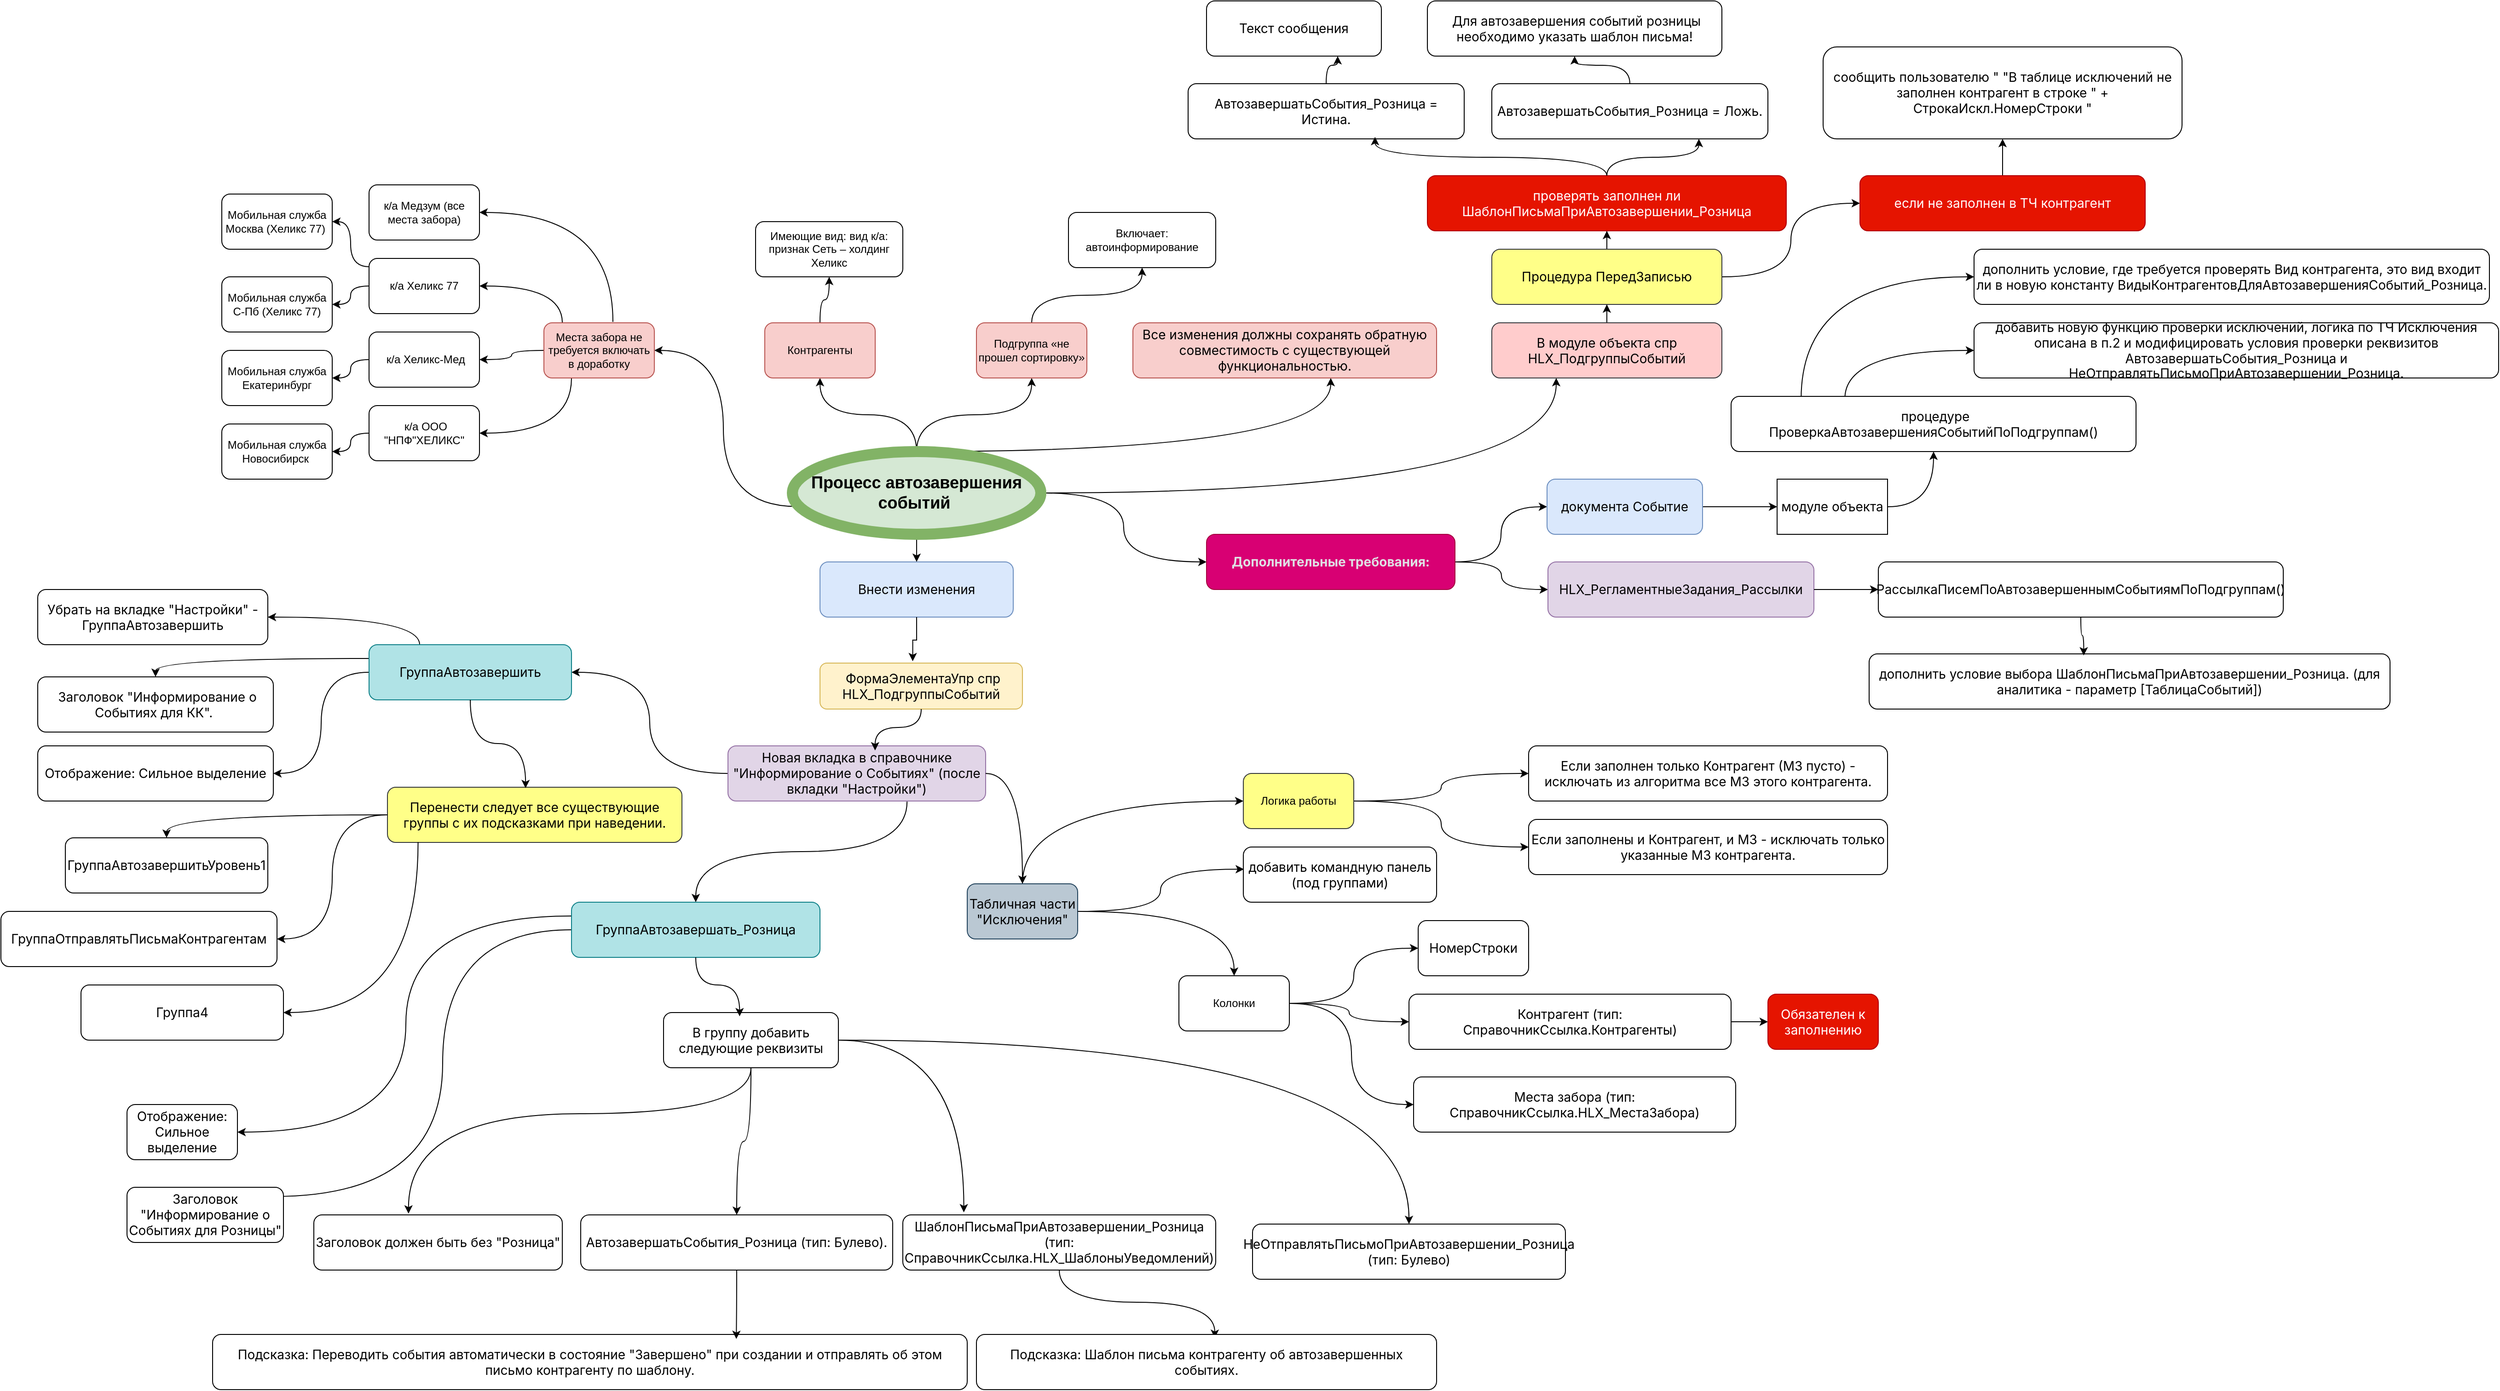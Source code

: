 <mxfile version="28.0.7">
  <diagram name="Страница — 1" id="n4viQvfi7PCmna_6CCVI">
    <mxGraphModel dx="2756" dy="2212" grid="1" gridSize="10" guides="1" tooltips="1" connect="1" arrows="1" fold="1" page="1" pageScale="1" pageWidth="827" pageHeight="1169" math="0" shadow="0">
      <root>
        <mxCell id="0" />
        <mxCell id="1" parent="0" />
        <mxCell id="RVMOf5J3b26BWDi6N47h-5" style="edgeStyle=orthogonalEdgeStyle;rounded=0;orthogonalLoop=1;jettySize=auto;html=1;entryX=0.5;entryY=1;entryDx=0;entryDy=0;curved=1;exitX=0.5;exitY=0;exitDx=0;exitDy=0;" edge="1" parent="1" source="RVMOf5J3b26BWDi6N47h-1" target="RVMOf5J3b26BWDi6N47h-3">
          <mxGeometry relative="1" as="geometry" />
        </mxCell>
        <mxCell id="RVMOf5J3b26BWDi6N47h-12" style="edgeStyle=orthogonalEdgeStyle;rounded=0;orthogonalLoop=1;jettySize=auto;html=1;entryX=1;entryY=0.5;entryDx=0;entryDy=0;exitX=0.017;exitY=0.663;exitDx=0;exitDy=0;exitPerimeter=0;curved=1;" edge="1" parent="1" source="RVMOf5J3b26BWDi6N47h-1" target="RVMOf5J3b26BWDi6N47h-7">
          <mxGeometry relative="1" as="geometry" />
        </mxCell>
        <mxCell id="RVMOf5J3b26BWDi6N47h-27" style="edgeStyle=orthogonalEdgeStyle;rounded=0;orthogonalLoop=1;jettySize=auto;html=1;curved=1;entryX=0.5;entryY=1;entryDx=0;entryDy=0;exitX=0.5;exitY=0;exitDx=0;exitDy=0;" edge="1" parent="1" source="RVMOf5J3b26BWDi6N47h-1" target="RVMOf5J3b26BWDi6N47h-26">
          <mxGeometry relative="1" as="geometry" />
        </mxCell>
        <mxCell id="RVMOf5J3b26BWDi6N47h-33" style="edgeStyle=orthogonalEdgeStyle;rounded=0;orthogonalLoop=1;jettySize=auto;html=1;curved=1;entryX=0.5;entryY=0;entryDx=0;entryDy=0;" edge="1" parent="1" source="RVMOf5J3b26BWDi6N47h-1" target="RVMOf5J3b26BWDi6N47h-31">
          <mxGeometry relative="1" as="geometry" />
        </mxCell>
        <mxCell id="RVMOf5J3b26BWDi6N47h-106" style="edgeStyle=orthogonalEdgeStyle;rounded=0;orthogonalLoop=1;jettySize=auto;html=1;curved=1;" edge="1" parent="1" source="RVMOf5J3b26BWDi6N47h-1" target="RVMOf5J3b26BWDi6N47h-105">
          <mxGeometry relative="1" as="geometry">
            <Array as="points">
              <mxPoint x="945" y="220" />
            </Array>
          </mxGeometry>
        </mxCell>
        <mxCell id="RVMOf5J3b26BWDi6N47h-128" style="edgeStyle=orthogonalEdgeStyle;rounded=0;orthogonalLoop=1;jettySize=auto;html=1;curved=1;" edge="1" parent="1" source="RVMOf5J3b26BWDi6N47h-1" target="RVMOf5J3b26BWDi6N47h-115">
          <mxGeometry relative="1" as="geometry">
            <Array as="points">
              <mxPoint x="1190" y="265" />
            </Array>
          </mxGeometry>
        </mxCell>
        <mxCell id="RVMOf5J3b26BWDi6N47h-137" style="edgeStyle=orthogonalEdgeStyle;rounded=0;orthogonalLoop=1;jettySize=auto;html=1;entryX=0;entryY=0.5;entryDx=0;entryDy=0;curved=1;" edge="1" parent="1" source="RVMOf5J3b26BWDi6N47h-1" target="RVMOf5J3b26BWDi6N47h-136">
          <mxGeometry relative="1" as="geometry" />
        </mxCell>
        <mxCell id="RVMOf5J3b26BWDi6N47h-1" value="Процесс автозавершения событий&amp;nbsp;" style="ellipse;whiteSpace=wrap;html=1;fillColor=#d5e8d4;strokeColor=#82b366;fontStyle=1;fontSize=18;strokeWidth=12;" vertex="1" parent="1">
          <mxGeometry x="360" y="220" width="270" height="90" as="geometry" />
        </mxCell>
        <mxCell id="RVMOf5J3b26BWDi6N47h-2" value="&lt;p data-pm-slice=&quot;1 1 []&quot;&gt;Включает: автоинформирование&lt;/p&gt;" style="rounded=1;whiteSpace=wrap;html=1;" vertex="1" parent="1">
          <mxGeometry x="660" y="-40" width="160" height="60" as="geometry" />
        </mxCell>
        <mxCell id="RVMOf5J3b26BWDi6N47h-81" style="edgeStyle=orthogonalEdgeStyle;rounded=0;orthogonalLoop=1;jettySize=auto;html=1;entryX=0.5;entryY=1;entryDx=0;entryDy=0;curved=1;" edge="1" parent="1" source="RVMOf5J3b26BWDi6N47h-3" target="RVMOf5J3b26BWDi6N47h-4">
          <mxGeometry relative="1" as="geometry" />
        </mxCell>
        <mxCell id="RVMOf5J3b26BWDi6N47h-3" value="&lt;p data-pm-slice=&quot;1 1 []&quot;&gt;Контрагенты&lt;/p&gt;" style="rounded=1;whiteSpace=wrap;html=1;fillColor=#f8cecc;strokeColor=#b85450;" vertex="1" parent="1">
          <mxGeometry x="330" y="80" width="120" height="60" as="geometry" />
        </mxCell>
        <mxCell id="RVMOf5J3b26BWDi6N47h-4" value="&lt;p data-pm-slice=&quot;1 1 []&quot;&gt;&lt;span style=&quot;background-color: transparent; color: light-dark(rgb(0, 0, 0), rgb(255, 255, 255));&quot;&gt;Имеющие вид:&amp;nbsp;&lt;/span&gt;вид к/а: признак Сеть – холдинг Хеликс&lt;/p&gt;" style="rounded=1;whiteSpace=wrap;html=1;" vertex="1" parent="1">
          <mxGeometry x="320" y="-30" width="160" height="60" as="geometry" />
        </mxCell>
        <mxCell id="RVMOf5J3b26BWDi6N47h-15" style="edgeStyle=orthogonalEdgeStyle;rounded=0;orthogonalLoop=1;jettySize=auto;html=1;entryX=1;entryY=0.5;entryDx=0;entryDy=0;curved=1;exitX=0.625;exitY=-0.016;exitDx=0;exitDy=0;exitPerimeter=0;" edge="1" parent="1" source="RVMOf5J3b26BWDi6N47h-7" target="RVMOf5J3b26BWDi6N47h-8">
          <mxGeometry relative="1" as="geometry" />
        </mxCell>
        <mxCell id="RVMOf5J3b26BWDi6N47h-16" style="edgeStyle=orthogonalEdgeStyle;rounded=0;orthogonalLoop=1;jettySize=auto;html=1;entryX=1;entryY=0.5;entryDx=0;entryDy=0;exitX=0.167;exitY=0;exitDx=0;exitDy=0;curved=1;exitPerimeter=0;" edge="1" parent="1" source="RVMOf5J3b26BWDi6N47h-7" target="RVMOf5J3b26BWDi6N47h-9">
          <mxGeometry relative="1" as="geometry" />
        </mxCell>
        <mxCell id="RVMOf5J3b26BWDi6N47h-19" style="edgeStyle=orthogonalEdgeStyle;rounded=0;orthogonalLoop=1;jettySize=auto;html=1;exitX=0;exitY=0.5;exitDx=0;exitDy=0;entryX=1;entryY=0.5;entryDx=0;entryDy=0;curved=1;" edge="1" parent="1" source="RVMOf5J3b26BWDi6N47h-7" target="RVMOf5J3b26BWDi6N47h-10">
          <mxGeometry relative="1" as="geometry" />
        </mxCell>
        <mxCell id="RVMOf5J3b26BWDi6N47h-82" style="edgeStyle=orthogonalEdgeStyle;rounded=0;orthogonalLoop=1;jettySize=auto;html=1;entryX=1;entryY=0.5;entryDx=0;entryDy=0;curved=1;exitX=0.25;exitY=1;exitDx=0;exitDy=0;" edge="1" parent="1" source="RVMOf5J3b26BWDi6N47h-7" target="RVMOf5J3b26BWDi6N47h-11">
          <mxGeometry relative="1" as="geometry" />
        </mxCell>
        <mxCell id="RVMOf5J3b26BWDi6N47h-7" value="&lt;p data-pm-slice=&quot;1 1 []&quot;&gt;Места забора не требуется включать в доработку&lt;/p&gt;" style="rounded=1;whiteSpace=wrap;html=1;fillColor=#f8cecc;strokeColor=#b85450;" vertex="1" parent="1">
          <mxGeometry x="90" y="80" width="120" height="60" as="geometry" />
        </mxCell>
        <mxCell id="RVMOf5J3b26BWDi6N47h-8" value="&lt;p data-pm-slice=&quot;1 1 []&quot;&gt;к/а Медзум (все места забора)&lt;/p&gt;" style="rounded=1;whiteSpace=wrap;html=1;" vertex="1" parent="1">
          <mxGeometry x="-100" y="-70" width="120" height="60" as="geometry" />
        </mxCell>
        <mxCell id="RVMOf5J3b26BWDi6N47h-17" style="edgeStyle=orthogonalEdgeStyle;rounded=0;orthogonalLoop=1;jettySize=auto;html=1;entryX=1;entryY=0.5;entryDx=0;entryDy=0;exitX=0;exitY=0.15;exitDx=0;exitDy=0;exitPerimeter=0;curved=1;" edge="1" parent="1" source="RVMOf5J3b26BWDi6N47h-9" target="RVMOf5J3b26BWDi6N47h-13">
          <mxGeometry relative="1" as="geometry" />
        </mxCell>
        <mxCell id="RVMOf5J3b26BWDi6N47h-18" style="edgeStyle=orthogonalEdgeStyle;rounded=0;orthogonalLoop=1;jettySize=auto;html=1;entryX=1;entryY=0.5;entryDx=0;entryDy=0;curved=1;" edge="1" parent="1" source="RVMOf5J3b26BWDi6N47h-9" target="RVMOf5J3b26BWDi6N47h-14">
          <mxGeometry relative="1" as="geometry" />
        </mxCell>
        <mxCell id="RVMOf5J3b26BWDi6N47h-9" value="&lt;p data-pm-slice=&quot;1 1 []&quot;&gt;к/а Хеликс 77&lt;/p&gt;" style="rounded=1;whiteSpace=wrap;html=1;" vertex="1" parent="1">
          <mxGeometry x="-100" y="10" width="120" height="60" as="geometry" />
        </mxCell>
        <mxCell id="RVMOf5J3b26BWDi6N47h-22" style="edgeStyle=orthogonalEdgeStyle;rounded=0;orthogonalLoop=1;jettySize=auto;html=1;entryX=1;entryY=0.5;entryDx=0;entryDy=0;curved=1;" edge="1" parent="1" source="RVMOf5J3b26BWDi6N47h-10" target="RVMOf5J3b26BWDi6N47h-21">
          <mxGeometry relative="1" as="geometry" />
        </mxCell>
        <mxCell id="RVMOf5J3b26BWDi6N47h-10" value="&lt;p data-pm-slice=&quot;1 1 []&quot;&gt;&amp;nbsp;к/а Хеликс-Мед&lt;/p&gt;" style="rounded=1;whiteSpace=wrap;html=1;" vertex="1" parent="1">
          <mxGeometry x="-100" y="90" width="120" height="60" as="geometry" />
        </mxCell>
        <mxCell id="RVMOf5J3b26BWDi6N47h-25" style="edgeStyle=orthogonalEdgeStyle;rounded=0;orthogonalLoop=1;jettySize=auto;html=1;entryX=1;entryY=0.5;entryDx=0;entryDy=0;curved=1;" edge="1" parent="1" source="RVMOf5J3b26BWDi6N47h-11" target="RVMOf5J3b26BWDi6N47h-24">
          <mxGeometry relative="1" as="geometry" />
        </mxCell>
        <mxCell id="RVMOf5J3b26BWDi6N47h-11" value="&lt;p data-pm-slice=&quot;1 1 []&quot;&gt;&amp;nbsp;к/а ООО &quot;НПФ&quot;ХЕЛИКС&quot;&lt;/p&gt;" style="rounded=1;whiteSpace=wrap;html=1;" vertex="1" parent="1">
          <mxGeometry x="-100" y="170" width="120" height="60" as="geometry" />
        </mxCell>
        <mxCell id="RVMOf5J3b26BWDi6N47h-13" value="&lt;p data-pm-slice=&quot;1 1 []&quot;&gt;Мобильная служба Москва (Хеликс 77)&amp;nbsp;&lt;/p&gt;" style="rounded=1;whiteSpace=wrap;html=1;" vertex="1" parent="1">
          <mxGeometry x="-260" y="-60" width="120" height="60" as="geometry" />
        </mxCell>
        <mxCell id="RVMOf5J3b26BWDi6N47h-14" value="&lt;p data-pm-slice=&quot;1 1 []&quot;&gt;Мобильная служба С-Пб (Хеликс 77)&lt;/p&gt;" style="rounded=1;whiteSpace=wrap;html=1;" vertex="1" parent="1">
          <mxGeometry x="-260" y="30" width="120" height="60" as="geometry" />
        </mxCell>
        <mxCell id="RVMOf5J3b26BWDi6N47h-21" value="&lt;p data-pm-slice=&quot;1 1 []&quot;&gt;Мобильная служба Екатеринбург&lt;/p&gt;" style="rounded=1;whiteSpace=wrap;html=1;" vertex="1" parent="1">
          <mxGeometry x="-260" y="110" width="120" height="60" as="geometry" />
        </mxCell>
        <mxCell id="RVMOf5J3b26BWDi6N47h-24" value="&lt;p data-pm-slice=&quot;1 1 []&quot;&gt;Мобильная служба Новосибирск&amp;nbsp;&lt;/p&gt;" style="rounded=1;whiteSpace=wrap;html=1;" vertex="1" parent="1">
          <mxGeometry x="-260" y="190" width="120" height="60" as="geometry" />
        </mxCell>
        <mxCell id="RVMOf5J3b26BWDi6N47h-28" style="edgeStyle=orthogonalEdgeStyle;rounded=0;orthogonalLoop=1;jettySize=auto;html=1;curved=1;" edge="1" parent="1" source="RVMOf5J3b26BWDi6N47h-26" target="RVMOf5J3b26BWDi6N47h-2">
          <mxGeometry relative="1" as="geometry" />
        </mxCell>
        <mxCell id="RVMOf5J3b26BWDi6N47h-26" value="&lt;p data-pm-slice=&quot;1 1 []&quot;&gt;Подгруппа «не прошел сортировку»&lt;/p&gt;" style="rounded=1;whiteSpace=wrap;html=1;fillColor=#f8cecc;strokeColor=#b85450;" vertex="1" parent="1">
          <mxGeometry x="560" y="80" width="120" height="60" as="geometry" />
        </mxCell>
        <mxCell id="RVMOf5J3b26BWDi6N47h-31" value="&lt;span style=&quot;font-family: Inter, system-ui, -apple-system, &amp;quot;Segoe UI&amp;quot;, Roboto, &amp;quot;Noto Sans&amp;quot;, Ubuntu, Cantarell, &amp;quot;Helvetica Neue&amp;quot;, Arial, sans-serif; font-size: 14px; text-align: start;&quot;&gt;Внести изменения&lt;/span&gt;" style="rounded=1;whiteSpace=wrap;html=1;labelBackgroundColor=none;fillColor=#dae8fc;strokeColor=#6c8ebf;" vertex="1" parent="1">
          <mxGeometry x="390" y="340" width="210" height="60" as="geometry" />
        </mxCell>
        <mxCell id="RVMOf5J3b26BWDi6N47h-57" style="edgeStyle=orthogonalEdgeStyle;rounded=0;orthogonalLoop=1;jettySize=auto;html=1;entryX=0.5;entryY=0;entryDx=0;entryDy=0;curved=1;exitX=0.695;exitY=1.011;exitDx=0;exitDy=0;exitPerimeter=0;" edge="1" parent="1" source="RVMOf5J3b26BWDi6N47h-37" target="RVMOf5J3b26BWDi6N47h-56">
          <mxGeometry relative="1" as="geometry" />
        </mxCell>
        <mxCell id="RVMOf5J3b26BWDi6N47h-32" value="&lt;span style=&quot;font-family: Inter, system-ui, -apple-system, &amp;quot;Segoe UI&amp;quot;, Roboto, &amp;quot;Noto Sans&amp;quot;, Ubuntu, Cantarell, &amp;quot;Helvetica Neue&amp;quot;, Arial, sans-serif; font-size: 14px; text-align: left;&quot;&gt;&amp;nbsp;ФормаЭлементаУпр спр HLX_ПодгруппыСобытий&lt;/span&gt;" style="rounded=1;whiteSpace=wrap;html=1;labelBackgroundColor=none;fillColor=#fff2cc;strokeColor=#d6b656;" vertex="1" parent="1">
          <mxGeometry x="390" y="450" width="220" height="50" as="geometry" />
        </mxCell>
        <mxCell id="RVMOf5J3b26BWDi6N47h-92" style="edgeStyle=orthogonalEdgeStyle;rounded=0;orthogonalLoop=1;jettySize=auto;html=1;entryX=1;entryY=0.5;entryDx=0;entryDy=0;curved=1;" edge="1" parent="1" source="RVMOf5J3b26BWDi6N47h-37" target="RVMOf5J3b26BWDi6N47h-38">
          <mxGeometry relative="1" as="geometry" />
        </mxCell>
        <mxCell id="RVMOf5J3b26BWDi6N47h-37" value="&lt;span style=&quot;font-family: Inter, system-ui, -apple-system, &amp;quot;Segoe UI&amp;quot;, Roboto, &amp;quot;Noto Sans&amp;quot;, Ubuntu, Cantarell, &amp;quot;Helvetica Neue&amp;quot;, Arial, sans-serif; font-size: 14px; text-align: left;&quot;&gt;Новая вкладка в справочнике &quot;Информирование о Событиях&quot; (после вкладки &quot;Настройки&quot;)&lt;/span&gt;" style="rounded=1;whiteSpace=wrap;html=1;labelBackgroundColor=none;fillColor=#e1d5e7;strokeColor=#9673a6;" vertex="1" parent="1">
          <mxGeometry x="290" y="540" width="280" height="60" as="geometry" />
        </mxCell>
        <mxCell id="RVMOf5J3b26BWDi6N47h-48" style="edgeStyle=orthogonalEdgeStyle;rounded=0;orthogonalLoop=1;jettySize=auto;html=1;entryX=1;entryY=0.5;entryDx=0;entryDy=0;curved=1;exitX=0.25;exitY=0;exitDx=0;exitDy=0;" edge="1" parent="1" source="RVMOf5J3b26BWDi6N47h-38" target="RVMOf5J3b26BWDi6N47h-39">
          <mxGeometry relative="1" as="geometry" />
        </mxCell>
        <mxCell id="RVMOf5J3b26BWDi6N47h-49" style="edgeStyle=orthogonalEdgeStyle;rounded=0;orthogonalLoop=1;jettySize=auto;html=1;entryX=0.5;entryY=0;entryDx=0;entryDy=0;exitX=0;exitY=0.25;exitDx=0;exitDy=0;curved=1;" edge="1" parent="1" source="RVMOf5J3b26BWDi6N47h-38" target="RVMOf5J3b26BWDi6N47h-40">
          <mxGeometry relative="1" as="geometry">
            <mxPoint x="-80" y="750" as="targetPoint" />
          </mxGeometry>
        </mxCell>
        <mxCell id="RVMOf5J3b26BWDi6N47h-88" style="edgeStyle=orthogonalEdgeStyle;rounded=0;orthogonalLoop=1;jettySize=auto;html=1;entryX=1;entryY=0.5;entryDx=0;entryDy=0;curved=1;" edge="1" parent="1" source="RVMOf5J3b26BWDi6N47h-38" target="RVMOf5J3b26BWDi6N47h-41">
          <mxGeometry relative="1" as="geometry" />
        </mxCell>
        <mxCell id="RVMOf5J3b26BWDi6N47h-38" value="&lt;span style=&quot;font-family: Inter, system-ui, -apple-system, &amp;quot;Segoe UI&amp;quot;, Roboto, &amp;quot;Noto Sans&amp;quot;, Ubuntu, Cantarell, &amp;quot;Helvetica Neue&amp;quot;, Arial, sans-serif; font-size: 14px; text-align: left;&quot;&gt;ГруппаАвтозавершить&lt;/span&gt;" style="rounded=1;whiteSpace=wrap;html=1;labelBackgroundColor=none;fillColor=#b0e3e6;strokeColor=#0e8088;" vertex="1" parent="1">
          <mxGeometry x="-100" y="430" width="220" height="60" as="geometry" />
        </mxCell>
        <mxCell id="RVMOf5J3b26BWDi6N47h-39" value="&lt;span style=&quot;font-family: Inter, system-ui, -apple-system, &amp;quot;Segoe UI&amp;quot;, Roboto, &amp;quot;Noto Sans&amp;quot;, Ubuntu, Cantarell, &amp;quot;Helvetica Neue&amp;quot;, Arial, sans-serif; font-size: 14px; text-align: left;&quot;&gt;Убрать на вкладке &quot;Настройки&quot; - ГруппаАвтозавершить&lt;/span&gt;" style="rounded=1;whiteSpace=wrap;html=1;labelBackgroundColor=none;fontColor=#000000;" vertex="1" parent="1">
          <mxGeometry x="-460" y="370" width="250" height="60" as="geometry" />
        </mxCell>
        <mxCell id="RVMOf5J3b26BWDi6N47h-40" value="&lt;span style=&quot;font-family: Inter, system-ui, -apple-system, &amp;quot;Segoe UI&amp;quot;, Roboto, &amp;quot;Noto Sans&amp;quot;, Ubuntu, Cantarell, &amp;quot;Helvetica Neue&amp;quot;, Arial, sans-serif; font-size: 14px; text-align: left;&quot;&gt;&amp;nbsp;Заголовок &quot;Информирование о Событиях для КК&quot;.&amp;nbsp;&lt;/span&gt;" style="rounded=1;whiteSpace=wrap;html=1;labelBackgroundColor=none;fontColor=#000000;" vertex="1" parent="1">
          <mxGeometry x="-460" y="465" width="256" height="60" as="geometry" />
        </mxCell>
        <mxCell id="RVMOf5J3b26BWDi6N47h-41" value="&lt;span style=&quot;font-family: Inter, system-ui, -apple-system, &amp;quot;Segoe UI&amp;quot;, Roboto, &amp;quot;Noto Sans&amp;quot;, Ubuntu, Cantarell, &amp;quot;Helvetica Neue&amp;quot;, Arial, sans-serif; font-size: 14px; text-align: left;&quot;&gt;Отображение: Сильное выделение&lt;/span&gt;" style="rounded=1;whiteSpace=wrap;html=1;labelBackgroundColor=none;fontColor=#000000;" vertex="1" parent="1">
          <mxGeometry x="-460" y="540" width="256" height="60" as="geometry" />
        </mxCell>
        <mxCell id="RVMOf5J3b26BWDi6N47h-52" style="edgeStyle=orthogonalEdgeStyle;rounded=0;orthogonalLoop=1;jettySize=auto;html=1;entryX=0.5;entryY=0;entryDx=0;entryDy=0;exitX=0;exitY=0.5;exitDx=0;exitDy=0;curved=1;" edge="1" parent="1" source="RVMOf5J3b26BWDi6N47h-42" target="RVMOf5J3b26BWDi6N47h-43">
          <mxGeometry relative="1" as="geometry" />
        </mxCell>
        <mxCell id="RVMOf5J3b26BWDi6N47h-42" value="&lt;span style=&quot;font-family: Inter, system-ui, -apple-system, &amp;quot;Segoe UI&amp;quot;, Roboto, &amp;quot;Noto Sans&amp;quot;, Ubuntu, Cantarell, &amp;quot;Helvetica Neue&amp;quot;, Arial, sans-serif; font-size: 14px; text-align: left;&quot;&gt;Перенести следует все существующие группы с их подсказками при наведении.&lt;/span&gt;" style="rounded=1;whiteSpace=wrap;html=1;labelBackgroundColor=none;fillColor=#ffff88;strokeColor=#36393d;" vertex="1" parent="1">
          <mxGeometry x="-80" y="585" width="320" height="60" as="geometry" />
        </mxCell>
        <mxCell id="RVMOf5J3b26BWDi6N47h-43" value="&lt;span style=&quot;font-family: Inter, system-ui, -apple-system, &amp;quot;Segoe UI&amp;quot;, Roboto, &amp;quot;Noto Sans&amp;quot;, Ubuntu, Cantarell, &amp;quot;Helvetica Neue&amp;quot;, Arial, sans-serif; font-size: 14px; text-align: left;&quot;&gt;ГруппаАвтозавершитьУровень1&lt;/span&gt;" style="rounded=1;whiteSpace=wrap;html=1;labelBackgroundColor=none;fontColor=#000000;" vertex="1" parent="1">
          <mxGeometry x="-430" y="640" width="220" height="60" as="geometry" />
        </mxCell>
        <mxCell id="RVMOf5J3b26BWDi6N47h-44" value="&lt;span style=&quot;font-family: Inter, system-ui, -apple-system, &amp;quot;Segoe UI&amp;quot;, Roboto, &amp;quot;Noto Sans&amp;quot;, Ubuntu, Cantarell, &amp;quot;Helvetica Neue&amp;quot;, Arial, sans-serif; font-size: 14px; text-align: left;&quot;&gt;ГруппаОтправлятьПисьмаКонтрагентам&lt;/span&gt;" style="rounded=1;whiteSpace=wrap;html=1;labelBackgroundColor=none;fontColor=#000000;" vertex="1" parent="1">
          <mxGeometry x="-500" y="720" width="300" height="60" as="geometry" />
        </mxCell>
        <mxCell id="RVMOf5J3b26BWDi6N47h-45" value="&lt;span style=&quot;font-family: Inter, system-ui, -apple-system, &amp;quot;Segoe UI&amp;quot;, Roboto, &amp;quot;Noto Sans&amp;quot;, Ubuntu, Cantarell, &amp;quot;Helvetica Neue&amp;quot;, Arial, sans-serif; font-size: 14px; text-align: left;&quot;&gt;Группа4&lt;/span&gt;" style="rounded=1;whiteSpace=wrap;html=1;labelBackgroundColor=none;fontColor=#000000;" vertex="1" parent="1">
          <mxGeometry x="-413" y="800" width="220" height="60" as="geometry" />
        </mxCell>
        <mxCell id="RVMOf5J3b26BWDi6N47h-51" style="edgeStyle=orthogonalEdgeStyle;rounded=0;orthogonalLoop=1;jettySize=auto;html=1;entryX=0.469;entryY=0.017;entryDx=0;entryDy=0;entryPerimeter=0;curved=1;" edge="1" parent="1" source="RVMOf5J3b26BWDi6N47h-38" target="RVMOf5J3b26BWDi6N47h-42">
          <mxGeometry relative="1" as="geometry" />
        </mxCell>
        <mxCell id="RVMOf5J3b26BWDi6N47h-53" style="edgeStyle=orthogonalEdgeStyle;rounded=0;orthogonalLoop=1;jettySize=auto;html=1;entryX=1;entryY=0.5;entryDx=0;entryDy=0;curved=1;" edge="1" parent="1" source="RVMOf5J3b26BWDi6N47h-42" target="RVMOf5J3b26BWDi6N47h-44">
          <mxGeometry relative="1" as="geometry" />
        </mxCell>
        <mxCell id="RVMOf5J3b26BWDi6N47h-54" style="edgeStyle=orthogonalEdgeStyle;rounded=0;orthogonalLoop=1;jettySize=auto;html=1;entryX=1;entryY=0.5;entryDx=0;entryDy=0;exitX=0.104;exitY=0.994;exitDx=0;exitDy=0;exitPerimeter=0;curved=1;" edge="1" parent="1" source="RVMOf5J3b26BWDi6N47h-42" target="RVMOf5J3b26BWDi6N47h-45">
          <mxGeometry relative="1" as="geometry" />
        </mxCell>
        <mxCell id="RVMOf5J3b26BWDi6N47h-55" style="edgeStyle=orthogonalEdgeStyle;rounded=0;orthogonalLoop=1;jettySize=auto;html=1;entryX=0.458;entryY=-0.04;entryDx=0;entryDy=0;entryPerimeter=0;" edge="1" parent="1" source="RVMOf5J3b26BWDi6N47h-31" target="RVMOf5J3b26BWDi6N47h-32">
          <mxGeometry relative="1" as="geometry" />
        </mxCell>
        <mxCell id="RVMOf5J3b26BWDi6N47h-69" style="edgeStyle=orthogonalEdgeStyle;rounded=0;orthogonalLoop=1;jettySize=auto;html=1;curved=1;exitX=0;exitY=0.25;exitDx=0;exitDy=0;" edge="1" parent="1" source="RVMOf5J3b26BWDi6N47h-56" target="RVMOf5J3b26BWDi6N47h-59">
          <mxGeometry relative="1" as="geometry">
            <Array as="points">
              <mxPoint x="-60" y="725" />
              <mxPoint x="-60" y="960" />
            </Array>
          </mxGeometry>
        </mxCell>
        <mxCell id="RVMOf5J3b26BWDi6N47h-83" style="edgeStyle=orthogonalEdgeStyle;rounded=0;orthogonalLoop=1;jettySize=auto;html=1;curved=1;entryX=0.9;entryY=0.167;entryDx=0;entryDy=0;entryPerimeter=0;" edge="1" parent="1" source="RVMOf5J3b26BWDi6N47h-56" target="RVMOf5J3b26BWDi6N47h-58">
          <mxGeometry relative="1" as="geometry">
            <Array as="points">
              <mxPoint x="-20" y="740" />
              <mxPoint x="-20" y="1030" />
            </Array>
          </mxGeometry>
        </mxCell>
        <mxCell id="RVMOf5J3b26BWDi6N47h-99" style="edgeStyle=orthogonalEdgeStyle;rounded=0;orthogonalLoop=1;jettySize=auto;html=1;curved=1;exitX=1;exitY=0.5;exitDx=0;exitDy=0;" edge="1" parent="1" source="RVMOf5J3b26BWDi6N47h-37" target="RVMOf5J3b26BWDi6N47h-93">
          <mxGeometry relative="1" as="geometry" />
        </mxCell>
        <mxCell id="RVMOf5J3b26BWDi6N47h-56" value="&lt;span style=&quot;font-family: Inter, system-ui, -apple-system, &amp;quot;Segoe UI&amp;quot;, Roboto, &amp;quot;Noto Sans&amp;quot;, Ubuntu, Cantarell, &amp;quot;Helvetica Neue&amp;quot;, Arial, sans-serif; font-size: 14px; text-align: left;&quot;&gt;ГруппаАвтозавершать_Розница&lt;/span&gt;" style="rounded=1;whiteSpace=wrap;html=1;labelBackgroundColor=none;fillColor=#b0e3e6;strokeColor=#0e8088;" vertex="1" parent="1">
          <mxGeometry x="120" y="710" width="270" height="60" as="geometry" />
        </mxCell>
        <mxCell id="RVMOf5J3b26BWDi6N47h-58" value="&lt;span style=&quot;font-family: Inter, system-ui, -apple-system, &amp;quot;Segoe UI&amp;quot;, Roboto, &amp;quot;Noto Sans&amp;quot;, Ubuntu, Cantarell, &amp;quot;Helvetica Neue&amp;quot;, Arial, sans-serif; font-size: 14px; text-align: left;&quot;&gt;Заголовок &quot;Информирование о Событиях для Розницы&quot;&lt;/span&gt;" style="rounded=1;whiteSpace=wrap;html=1;labelBackgroundColor=none;fontColor=#000000;" vertex="1" parent="1">
          <mxGeometry x="-363" y="1020" width="170" height="60" as="geometry" />
        </mxCell>
        <mxCell id="RVMOf5J3b26BWDi6N47h-59" value="&lt;span style=&quot;font-family: Inter, system-ui, -apple-system, &amp;quot;Segoe UI&amp;quot;, Roboto, &amp;quot;Noto Sans&amp;quot;, Ubuntu, Cantarell, &amp;quot;Helvetica Neue&amp;quot;, Arial, sans-serif; font-size: 14px; text-align: left;&quot;&gt;Отображение: Сильное выделение&lt;/span&gt;" style="rounded=1;whiteSpace=wrap;html=1;labelBackgroundColor=none;fontColor=#000000;" vertex="1" parent="1">
          <mxGeometry x="-363" y="930" width="120" height="60" as="geometry" />
        </mxCell>
        <mxCell id="RVMOf5J3b26BWDi6N47h-72" style="edgeStyle=orthogonalEdgeStyle;rounded=0;orthogonalLoop=1;jettySize=auto;html=1;curved=1;" edge="1" parent="1" source="RVMOf5J3b26BWDi6N47h-60" target="RVMOf5J3b26BWDi6N47h-63">
          <mxGeometry relative="1" as="geometry" />
        </mxCell>
        <mxCell id="RVMOf5J3b26BWDi6N47h-73" style="edgeStyle=orthogonalEdgeStyle;rounded=0;orthogonalLoop=1;jettySize=auto;html=1;entryX=0.195;entryY=-0.045;entryDx=0;entryDy=0;curved=1;entryPerimeter=0;" edge="1" parent="1" source="RVMOf5J3b26BWDi6N47h-60" target="RVMOf5J3b26BWDi6N47h-64">
          <mxGeometry relative="1" as="geometry" />
        </mxCell>
        <mxCell id="RVMOf5J3b26BWDi6N47h-90" style="edgeStyle=orthogonalEdgeStyle;rounded=0;orthogonalLoop=1;jettySize=auto;html=1;curved=1;" edge="1" parent="1" source="RVMOf5J3b26BWDi6N47h-60" target="RVMOf5J3b26BWDi6N47h-76">
          <mxGeometry relative="1" as="geometry" />
        </mxCell>
        <mxCell id="RVMOf5J3b26BWDi6N47h-60" value="&lt;span style=&quot;font-family: Inter, system-ui, -apple-system, &amp;quot;Segoe UI&amp;quot;, Roboto, &amp;quot;Noto Sans&amp;quot;, Ubuntu, Cantarell, &amp;quot;Helvetica Neue&amp;quot;, Arial, sans-serif; font-size: 14px; text-align: left;&quot;&gt;В группу добавить следующие реквизиты&lt;/span&gt;" style="rounded=1;whiteSpace=wrap;html=1;labelBackgroundColor=none;fontColor=#000000;" vertex="1" parent="1">
          <mxGeometry x="220" y="830" width="190" height="60" as="geometry" />
        </mxCell>
        <mxCell id="RVMOf5J3b26BWDi6N47h-62" value="&lt;span style=&quot;font-family: Inter, system-ui, -apple-system, &amp;quot;Segoe UI&amp;quot;, Roboto, &amp;quot;Noto Sans&amp;quot;, Ubuntu, Cantarell, &amp;quot;Helvetica Neue&amp;quot;, Arial, sans-serif; font-size: 14px; text-align: left;&quot;&gt;Заголовок должен быть без &quot;Розница&quot;&lt;/span&gt;" style="rounded=1;whiteSpace=wrap;html=1;labelBackgroundColor=none;fontColor=#000000;" vertex="1" parent="1">
          <mxGeometry x="-160" y="1050" width="270" height="60" as="geometry" />
        </mxCell>
        <mxCell id="RVMOf5J3b26BWDi6N47h-63" value="&lt;span style=&quot;font-family: Inter, system-ui, -apple-system, &amp;quot;Segoe UI&amp;quot;, Roboto, &amp;quot;Noto Sans&amp;quot;, Ubuntu, Cantarell, &amp;quot;Helvetica Neue&amp;quot;, Arial, sans-serif; font-size: 14px; text-align: left;&quot;&gt;АвтозавершатьСобытия_Розница (тип: Булево).&lt;/span&gt;" style="rounded=1;whiteSpace=wrap;html=1;labelBackgroundColor=none;fontColor=#000000;" vertex="1" parent="1">
          <mxGeometry x="130" y="1050" width="339" height="60" as="geometry" />
        </mxCell>
        <mxCell id="RVMOf5J3b26BWDi6N47h-75" style="edgeStyle=orthogonalEdgeStyle;rounded=0;orthogonalLoop=1;jettySize=auto;html=1;entryX=0.518;entryY=0.063;entryDx=0;entryDy=0;curved=1;entryPerimeter=0;" edge="1" parent="1" source="RVMOf5J3b26BWDi6N47h-64" target="RVMOf5J3b26BWDi6N47h-67">
          <mxGeometry relative="1" as="geometry" />
        </mxCell>
        <mxCell id="RVMOf5J3b26BWDi6N47h-64" value="&lt;span style=&quot;font-family: Inter, system-ui, -apple-system, &amp;quot;Segoe UI&amp;quot;, Roboto, &amp;quot;Noto Sans&amp;quot;, Ubuntu, Cantarell, &amp;quot;Helvetica Neue&amp;quot;, Arial, sans-serif; font-size: 14px; text-align: left;&quot;&gt;ШаблонПисьмаПриАвтозавершении_Розница (тип: СправочникСсылка.HLX_ШаблоныУведомлений)&lt;/span&gt;" style="rounded=1;whiteSpace=wrap;html=1;labelBackgroundColor=none;fontColor=#000000;" vertex="1" parent="1">
          <mxGeometry x="480" y="1050" width="340" height="60" as="geometry" />
        </mxCell>
        <mxCell id="RVMOf5J3b26BWDi6N47h-66" value="&lt;span style=&quot;font-family: Inter, system-ui, -apple-system, &amp;quot;Segoe UI&amp;quot;, Roboto, &amp;quot;Noto Sans&amp;quot;, Ubuntu, Cantarell, &amp;quot;Helvetica Neue&amp;quot;, Arial, sans-serif; font-size: 14px; text-align: left;&quot;&gt;Подсказка: Переводить события автоматически в состояние &quot;Завершено&quot; при создании и отправлять об этом письмо контрагенту по шаблону.&lt;/span&gt;" style="rounded=1;whiteSpace=wrap;html=1;labelBackgroundColor=none;fontColor=#000000;" vertex="1" parent="1">
          <mxGeometry x="-270" y="1180" width="820" height="60" as="geometry" />
        </mxCell>
        <mxCell id="RVMOf5J3b26BWDi6N47h-67" value="&lt;span style=&quot;font-family: Inter, system-ui, -apple-system, &amp;quot;Segoe UI&amp;quot;, Roboto, &amp;quot;Noto Sans&amp;quot;, Ubuntu, Cantarell, &amp;quot;Helvetica Neue&amp;quot;, Arial, sans-serif; font-size: 14px; text-align: left;&quot;&gt;Подсказка: Шаблон письма контрагенту об автозавершенных событиях.&lt;/span&gt;" style="rounded=1;whiteSpace=wrap;html=1;labelBackgroundColor=none;fontColor=#000000;" vertex="1" parent="1">
          <mxGeometry x="560" y="1180" width="500" height="60" as="geometry" />
        </mxCell>
        <mxCell id="RVMOf5J3b26BWDi6N47h-76" value="&lt;span style=&quot;font-family: Inter, system-ui, -apple-system, &amp;quot;Segoe UI&amp;quot;, Roboto, &amp;quot;Noto Sans&amp;quot;, Ubuntu, Cantarell, &amp;quot;Helvetica Neue&amp;quot;, Arial, sans-serif; font-size: 14px; text-align: left;&quot;&gt;НеОтправлятьПисьмоПриАвтозавершении_Розница (тип: Булево)&lt;/span&gt;" style="rounded=1;whiteSpace=wrap;html=1;labelBackgroundColor=none;fontColor=#000000;" vertex="1" parent="1">
          <mxGeometry x="860" y="1060" width="340" height="60" as="geometry" />
        </mxCell>
        <mxCell id="RVMOf5J3b26BWDi6N47h-84" style="edgeStyle=orthogonalEdgeStyle;rounded=0;orthogonalLoop=1;jettySize=auto;html=1;entryX=0.435;entryY=0.068;entryDx=0;entryDy=0;entryPerimeter=0;curved=1;" edge="1" parent="1" source="RVMOf5J3b26BWDi6N47h-56" target="RVMOf5J3b26BWDi6N47h-60">
          <mxGeometry relative="1" as="geometry" />
        </mxCell>
        <mxCell id="RVMOf5J3b26BWDi6N47h-85" style="rounded=0;orthogonalLoop=1;jettySize=auto;html=1;entryX=0.381;entryY=-0.023;entryDx=0;entryDy=0;entryPerimeter=0;edgeStyle=orthogonalEdgeStyle;curved=1;" edge="1" parent="1" source="RVMOf5J3b26BWDi6N47h-60" target="RVMOf5J3b26BWDi6N47h-62">
          <mxGeometry relative="1" as="geometry">
            <Array as="points">
              <mxPoint x="315" y="940" />
              <mxPoint x="-57" y="940" />
            </Array>
          </mxGeometry>
        </mxCell>
        <mxCell id="RVMOf5J3b26BWDi6N47h-87" style="edgeStyle=orthogonalEdgeStyle;rounded=0;orthogonalLoop=1;jettySize=auto;html=1;entryX=0.571;entryY=0.083;entryDx=0;entryDy=0;entryPerimeter=0;curved=1;" edge="1" parent="1" source="RVMOf5J3b26BWDi6N47h-32" target="RVMOf5J3b26BWDi6N47h-37">
          <mxGeometry relative="1" as="geometry" />
        </mxCell>
        <mxCell id="RVMOf5J3b26BWDi6N47h-100" style="edgeStyle=orthogonalEdgeStyle;rounded=0;orthogonalLoop=1;jettySize=auto;html=1;curved=1;" edge="1" parent="1" source="RVMOf5J3b26BWDi6N47h-93" target="RVMOf5J3b26BWDi6N47h-95">
          <mxGeometry relative="1" as="geometry" />
        </mxCell>
        <mxCell id="RVMOf5J3b26BWDi6N47h-112" style="edgeStyle=orthogonalEdgeStyle;rounded=0;orthogonalLoop=1;jettySize=auto;html=1;entryX=0;entryY=0.5;entryDx=0;entryDy=0;curved=1;exitX=0.5;exitY=0;exitDx=0;exitDy=0;" edge="1" parent="1" source="RVMOf5J3b26BWDi6N47h-93" target="RVMOf5J3b26BWDi6N47h-109">
          <mxGeometry relative="1" as="geometry" />
        </mxCell>
        <mxCell id="RVMOf5J3b26BWDi6N47h-93" value="&lt;span style=&quot;font-family: Inter, system-ui, -apple-system, &amp;quot;Segoe UI&amp;quot;, Roboto, &amp;quot;Noto Sans&amp;quot;, Ubuntu, Cantarell, &amp;quot;Helvetica Neue&amp;quot;, Arial, sans-serif; font-size: 14px; text-align: left;&quot;&gt;Табличная части &quot;Исключения&quot;&lt;/span&gt;" style="rounded=1;whiteSpace=wrap;html=1;labelBackgroundColor=none;fillColor=#bac8d3;strokeColor=#23445d;" vertex="1" parent="1">
          <mxGeometry x="550" y="690" width="120" height="60" as="geometry" />
        </mxCell>
        <mxCell id="RVMOf5J3b26BWDi6N47h-94" value="&lt;span style=&quot;font-family: Inter, system-ui, -apple-system, &amp;quot;Segoe UI&amp;quot;, Roboto, &amp;quot;Noto Sans&amp;quot;, Ubuntu, Cantarell, &amp;quot;Helvetica Neue&amp;quot;, Arial, sans-serif; font-size: 14px; text-align: left;&quot;&gt;добавить командную панель (под группами)&lt;/span&gt;" style="rounded=1;whiteSpace=wrap;html=1;labelBackgroundColor=none;fontColor=#000000;" vertex="1" parent="1">
          <mxGeometry x="850" y="650" width="210" height="60" as="geometry" />
        </mxCell>
        <mxCell id="RVMOf5J3b26BWDi6N47h-102" style="edgeStyle=orthogonalEdgeStyle;rounded=0;orthogonalLoop=1;jettySize=auto;html=1;curved=1;entryX=0;entryY=0.5;entryDx=0;entryDy=0;" edge="1" parent="1" source="RVMOf5J3b26BWDi6N47h-95" target="RVMOf5J3b26BWDi6N47h-96">
          <mxGeometry relative="1" as="geometry" />
        </mxCell>
        <mxCell id="RVMOf5J3b26BWDi6N47h-103" style="edgeStyle=orthogonalEdgeStyle;rounded=0;orthogonalLoop=1;jettySize=auto;html=1;entryX=0;entryY=0.5;entryDx=0;entryDy=0;curved=1;" edge="1" parent="1" source="RVMOf5J3b26BWDi6N47h-95" target="RVMOf5J3b26BWDi6N47h-97">
          <mxGeometry relative="1" as="geometry" />
        </mxCell>
        <mxCell id="RVMOf5J3b26BWDi6N47h-104" style="edgeStyle=orthogonalEdgeStyle;rounded=0;orthogonalLoop=1;jettySize=auto;html=1;entryX=0;entryY=0.5;entryDx=0;entryDy=0;curved=1;" edge="1" parent="1" source="RVMOf5J3b26BWDi6N47h-95" target="RVMOf5J3b26BWDi6N47h-98">
          <mxGeometry relative="1" as="geometry" />
        </mxCell>
        <mxCell id="RVMOf5J3b26BWDi6N47h-95" value="Колонки" style="rounded=1;whiteSpace=wrap;html=1;" vertex="1" parent="1">
          <mxGeometry x="780" y="790" width="120" height="60" as="geometry" />
        </mxCell>
        <mxCell id="RVMOf5J3b26BWDi6N47h-96" value="&lt;span style=&quot;font-family: Inter, system-ui, -apple-system, &amp;quot;Segoe UI&amp;quot;, Roboto, &amp;quot;Noto Sans&amp;quot;, Ubuntu, Cantarell, &amp;quot;Helvetica Neue&amp;quot;, Arial, sans-serif; font-size: 14px; text-align: left;&quot;&gt;НомерСтроки&lt;/span&gt;" style="rounded=1;whiteSpace=wrap;html=1;labelBackgroundColor=none;fontColor=#000000;" vertex="1" parent="1">
          <mxGeometry x="1040" y="730" width="120" height="60" as="geometry" />
        </mxCell>
        <mxCell id="RVMOf5J3b26BWDi6N47h-108" style="edgeStyle=orthogonalEdgeStyle;rounded=0;orthogonalLoop=1;jettySize=auto;html=1;" edge="1" parent="1" source="RVMOf5J3b26BWDi6N47h-97" target="RVMOf5J3b26BWDi6N47h-107">
          <mxGeometry relative="1" as="geometry" />
        </mxCell>
        <mxCell id="RVMOf5J3b26BWDi6N47h-97" value="&lt;span style=&quot;font-family: Inter, system-ui, -apple-system, &amp;quot;Segoe UI&amp;quot;, Roboto, &amp;quot;Noto Sans&amp;quot;, Ubuntu, Cantarell, &amp;quot;Helvetica Neue&amp;quot;, Arial, sans-serif; font-size: 14px; text-align: left;&quot;&gt;Контрагент (тип: СправочникСсылка.Контрагенты)&lt;/span&gt;" style="rounded=1;whiteSpace=wrap;html=1;labelBackgroundColor=none;fontColor=#000000;" vertex="1" parent="1">
          <mxGeometry x="1030" y="810" width="350" height="60" as="geometry" />
        </mxCell>
        <mxCell id="RVMOf5J3b26BWDi6N47h-98" value="&lt;span style=&quot;font-family: Inter, system-ui, -apple-system, &amp;quot;Segoe UI&amp;quot;, Roboto, &amp;quot;Noto Sans&amp;quot;, Ubuntu, Cantarell, &amp;quot;Helvetica Neue&amp;quot;, Arial, sans-serif; font-size: 14px; text-align: left;&quot;&gt;Места забора (тип: СправочникСсылка.HLX_МестаЗабора)&lt;/span&gt;" style="rounded=1;whiteSpace=wrap;html=1;labelBackgroundColor=none;fontColor=#000000;" vertex="1" parent="1">
          <mxGeometry x="1035" y="900" width="350" height="60" as="geometry" />
        </mxCell>
        <mxCell id="RVMOf5J3b26BWDi6N47h-101" style="edgeStyle=orthogonalEdgeStyle;rounded=0;orthogonalLoop=1;jettySize=auto;html=1;entryX=0.003;entryY=0.403;entryDx=0;entryDy=0;entryPerimeter=0;exitX=1;exitY=0.5;exitDx=0;exitDy=0;curved=1;" edge="1" parent="1" source="RVMOf5J3b26BWDi6N47h-93" target="RVMOf5J3b26BWDi6N47h-94">
          <mxGeometry relative="1" as="geometry" />
        </mxCell>
        <mxCell id="RVMOf5J3b26BWDi6N47h-105" value="&lt;p data-pm-slice=&quot;1 1 []&quot;&gt;&lt;span style=&quot;font-family: Inter, system-ui, -apple-system, &amp;quot;Segoe UI&amp;quot;, Roboto, &amp;quot;Noto Sans&amp;quot;, Ubuntu, Cantarell, &amp;quot;Helvetica Neue&amp;quot;, Arial, sans-serif; font-size: 14px; text-align: start;&quot;&gt;Все изменения должны сохранять обратную совместимость с существующей функциональностью.&lt;/span&gt;&lt;/p&gt;" style="rounded=1;whiteSpace=wrap;html=1;fillColor=#f8cecc;strokeColor=#b85450;labelBackgroundColor=none;fontColor=#000000;" vertex="1" parent="1">
          <mxGeometry x="730" y="80" width="330" height="60" as="geometry" />
        </mxCell>
        <mxCell id="RVMOf5J3b26BWDi6N47h-107" value="&lt;span style=&quot;font-family: Inter, system-ui, -apple-system, &amp;quot;Segoe UI&amp;quot;, Roboto, &amp;quot;Noto Sans&amp;quot;, Ubuntu, Cantarell, &amp;quot;Helvetica Neue&amp;quot;, Arial, sans-serif; font-size: 14px; text-align: left;&quot;&gt;Обязателен к заполнению&lt;/span&gt;" style="rounded=1;whiteSpace=wrap;html=1;labelBackgroundColor=none;fontColor=#ffffff;fillColor=#e51400;strokeColor=#B20000;" vertex="1" parent="1">
          <mxGeometry x="1420" y="810" width="120" height="60" as="geometry" />
        </mxCell>
        <mxCell id="RVMOf5J3b26BWDi6N47h-113" style="edgeStyle=orthogonalEdgeStyle;rounded=0;orthogonalLoop=1;jettySize=auto;html=1;entryX=0;entryY=0.5;entryDx=0;entryDy=0;curved=1;" edge="1" parent="1" source="RVMOf5J3b26BWDi6N47h-109" target="RVMOf5J3b26BWDi6N47h-110">
          <mxGeometry relative="1" as="geometry" />
        </mxCell>
        <mxCell id="RVMOf5J3b26BWDi6N47h-114" style="edgeStyle=orthogonalEdgeStyle;rounded=0;orthogonalLoop=1;jettySize=auto;html=1;entryX=0;entryY=0.5;entryDx=0;entryDy=0;curved=1;" edge="1" parent="1" source="RVMOf5J3b26BWDi6N47h-109" target="RVMOf5J3b26BWDi6N47h-111">
          <mxGeometry relative="1" as="geometry" />
        </mxCell>
        <mxCell id="RVMOf5J3b26BWDi6N47h-109" value="Логика работы" style="rounded=1;whiteSpace=wrap;html=1;fillColor=#ffff88;strokeColor=#36393d;" vertex="1" parent="1">
          <mxGeometry x="850" y="570" width="120" height="60" as="geometry" />
        </mxCell>
        <mxCell id="RVMOf5J3b26BWDi6N47h-110" value="&lt;span style=&quot;font-family: Inter, system-ui, -apple-system, &amp;quot;Segoe UI&amp;quot;, Roboto, &amp;quot;Noto Sans&amp;quot;, Ubuntu, Cantarell, &amp;quot;Helvetica Neue&amp;quot;, Arial, sans-serif; font-size: 14px; text-align: left;&quot;&gt;Если заполнен только Контрагент (МЗ пусто) - исключать из алгоритма все МЗ этого контрагента.&lt;/span&gt;" style="rounded=1;whiteSpace=wrap;html=1;labelBackgroundColor=none;fontColor=#000000;" vertex="1" parent="1">
          <mxGeometry x="1160" y="540" width="390" height="60" as="geometry" />
        </mxCell>
        <mxCell id="RVMOf5J3b26BWDi6N47h-111" value="&lt;span style=&quot;font-family: Inter, system-ui, -apple-system, &amp;quot;Segoe UI&amp;quot;, Roboto, &amp;quot;Noto Sans&amp;quot;, Ubuntu, Cantarell, &amp;quot;Helvetica Neue&amp;quot;, Arial, sans-serif; font-size: 14px; text-align: left;&quot;&gt;Если заполнены и Контрагент, и МЗ - исключать только указанные МЗ контрагента.&lt;/span&gt;" style="rounded=1;whiteSpace=wrap;html=1;labelBackgroundColor=none;fontColor=#000000;" vertex="1" parent="1">
          <mxGeometry x="1160" y="620" width="390" height="60" as="geometry" />
        </mxCell>
        <mxCell id="RVMOf5J3b26BWDi6N47h-122" style="edgeStyle=orthogonalEdgeStyle;rounded=0;orthogonalLoop=1;jettySize=auto;html=1;entryX=0.5;entryY=1;entryDx=0;entryDy=0;" edge="1" parent="1" source="RVMOf5J3b26BWDi6N47h-115" target="RVMOf5J3b26BWDi6N47h-116">
          <mxGeometry relative="1" as="geometry" />
        </mxCell>
        <mxCell id="RVMOf5J3b26BWDi6N47h-115" value="&lt;span style=&quot;font-family: Inter, system-ui, -apple-system, &amp;quot;Segoe UI&amp;quot;, Roboto, &amp;quot;Noto Sans&amp;quot;, Ubuntu, Cantarell, &amp;quot;Helvetica Neue&amp;quot;, Arial, sans-serif; font-size: 14px; text-align: left;&quot;&gt;В модуле объекта спр HLX_ПодгруппыСобытий&lt;/span&gt;" style="rounded=1;whiteSpace=wrap;html=1;labelBackgroundColor=none;fillColor=#ffcccc;strokeColor=#36393d;" vertex="1" parent="1">
          <mxGeometry x="1120" y="80" width="250" height="60" as="geometry" />
        </mxCell>
        <mxCell id="RVMOf5J3b26BWDi6N47h-123" value="" style="edgeStyle=orthogonalEdgeStyle;rounded=0;orthogonalLoop=1;jettySize=auto;html=1;" edge="1" parent="1" source="RVMOf5J3b26BWDi6N47h-116" target="RVMOf5J3b26BWDi6N47h-117">
          <mxGeometry relative="1" as="geometry" />
        </mxCell>
        <mxCell id="RVMOf5J3b26BWDi6N47h-133" style="edgeStyle=orthogonalEdgeStyle;rounded=0;orthogonalLoop=1;jettySize=auto;html=1;entryX=0;entryY=0.5;entryDx=0;entryDy=0;curved=1;" edge="1" parent="1" source="RVMOf5J3b26BWDi6N47h-116" target="RVMOf5J3b26BWDi6N47h-129">
          <mxGeometry relative="1" as="geometry" />
        </mxCell>
        <mxCell id="RVMOf5J3b26BWDi6N47h-116" value="&lt;span style=&quot;font-family: Inter, system-ui, -apple-system, &amp;quot;Segoe UI&amp;quot;, Roboto, &amp;quot;Noto Sans&amp;quot;, Ubuntu, Cantarell, &amp;quot;Helvetica Neue&amp;quot;, Arial, sans-serif; font-size: 14px; text-align: left;&quot;&gt;Процедура ПередЗаписью&lt;/span&gt;" style="rounded=1;whiteSpace=wrap;html=1;labelBackgroundColor=none;fillColor=#ffff88;strokeColor=#36393d;" vertex="1" parent="1">
          <mxGeometry x="1120" width="250" height="60" as="geometry" />
        </mxCell>
        <mxCell id="RVMOf5J3b26BWDi6N47h-125" style="edgeStyle=orthogonalEdgeStyle;rounded=0;orthogonalLoop=1;jettySize=auto;html=1;entryX=0.75;entryY=1;entryDx=0;entryDy=0;curved=1;" edge="1" parent="1" source="RVMOf5J3b26BWDi6N47h-117" target="RVMOf5J3b26BWDi6N47h-121">
          <mxGeometry relative="1" as="geometry" />
        </mxCell>
        <mxCell id="RVMOf5J3b26BWDi6N47h-117" value="&lt;span style=&quot;font-family: Inter, system-ui, -apple-system, &amp;quot;Segoe UI&amp;quot;, Roboto, &amp;quot;Noto Sans&amp;quot;, Ubuntu, Cantarell, &amp;quot;Helvetica Neue&amp;quot;, Arial, sans-serif; font-size: 14px; text-align: left;&quot;&gt;проверять заполнен ли ШаблонПисьмаПриАвтозавершении_Розница&lt;/span&gt;" style="rounded=1;whiteSpace=wrap;html=1;labelBackgroundColor=none;fontColor=#ffffff;fillColor=#e51400;strokeColor=#B20000;" vertex="1" parent="1">
          <mxGeometry x="1050" y="-80" width="390" height="60" as="geometry" />
        </mxCell>
        <mxCell id="RVMOf5J3b26BWDi6N47h-118" value="&lt;span style=&quot;font-family: Inter, system-ui, -apple-system, &amp;quot;Segoe UI&amp;quot;, Roboto, &amp;quot;Noto Sans&amp;quot;, Ubuntu, Cantarell, &amp;quot;Helvetica Neue&amp;quot;, Arial, sans-serif; font-size: 14px; text-align: left;&quot;&gt;АвтозавершатьСобытия_Розница = Истина.&lt;/span&gt;" style="rounded=1;whiteSpace=wrap;html=1;labelBackgroundColor=none;fontColor=#000000;" vertex="1" parent="1">
          <mxGeometry x="790" y="-180" width="300" height="60" as="geometry" />
        </mxCell>
        <mxCell id="RVMOf5J3b26BWDi6N47h-119" value="&lt;span style=&quot;font-family: Inter, system-ui, -apple-system, &amp;quot;Segoe UI&amp;quot;, Roboto, &amp;quot;Noto Sans&amp;quot;, Ubuntu, Cantarell, &amp;quot;Helvetica Neue&amp;quot;, Arial, sans-serif; font-size: 14px; text-align: left;&quot;&gt;Текст сообщения&lt;/span&gt;" style="rounded=1;whiteSpace=wrap;html=1;labelBackgroundColor=none;fontColor=#000000;" vertex="1" parent="1">
          <mxGeometry x="810" y="-270" width="190" height="60" as="geometry" />
        </mxCell>
        <mxCell id="RVMOf5J3b26BWDi6N47h-120" value="&lt;span style=&quot;font-family: Inter, system-ui, -apple-system, &amp;quot;Segoe UI&amp;quot;, Roboto, &amp;quot;Noto Sans&amp;quot;, Ubuntu, Cantarell, &amp;quot;Helvetica Neue&amp;quot;, Arial, sans-serif; font-size: 14px; text-align: left;&quot;&gt;&amp;nbsp;Для автозавершения событий розницы необходимо указать шаблон письма!&lt;/span&gt;" style="rounded=1;whiteSpace=wrap;html=1;labelBackgroundColor=none;fontColor=#000000;" vertex="1" parent="1">
          <mxGeometry x="1050" y="-270" width="320" height="60" as="geometry" />
        </mxCell>
        <mxCell id="RVMOf5J3b26BWDi6N47h-127" value="" style="edgeStyle=orthogonalEdgeStyle;rounded=0;orthogonalLoop=1;jettySize=auto;html=1;curved=1;" edge="1" parent="1" source="RVMOf5J3b26BWDi6N47h-121" target="RVMOf5J3b26BWDi6N47h-120">
          <mxGeometry relative="1" as="geometry" />
        </mxCell>
        <mxCell id="RVMOf5J3b26BWDi6N47h-121" value="&lt;span style=&quot;font-family: Inter, system-ui, -apple-system, &amp;quot;Segoe UI&amp;quot;, Roboto, &amp;quot;Noto Sans&amp;quot;, Ubuntu, Cantarell, &amp;quot;Helvetica Neue&amp;quot;, Arial, sans-serif; font-size: 14px; text-align: left;&quot;&gt;АвтозавершатьСобытия_Розница = Ложь.&lt;/span&gt;" style="rounded=1;whiteSpace=wrap;html=1;labelBackgroundColor=none;fontColor=#000000;" vertex="1" parent="1">
          <mxGeometry x="1120" y="-180" width="300" height="60" as="geometry" />
        </mxCell>
        <mxCell id="RVMOf5J3b26BWDi6N47h-124" style="edgeStyle=orthogonalEdgeStyle;rounded=0;orthogonalLoop=1;jettySize=auto;html=1;entryX=0.677;entryY=0.965;entryDx=0;entryDy=0;entryPerimeter=0;curved=1;" edge="1" parent="1" source="RVMOf5J3b26BWDi6N47h-117" target="RVMOf5J3b26BWDi6N47h-118">
          <mxGeometry relative="1" as="geometry" />
        </mxCell>
        <mxCell id="RVMOf5J3b26BWDi6N47h-126" style="edgeStyle=orthogonalEdgeStyle;rounded=0;orthogonalLoop=1;jettySize=auto;html=1;entryX=0.75;entryY=1;entryDx=0;entryDy=0;curved=1;" edge="1" parent="1" source="RVMOf5J3b26BWDi6N47h-118" target="RVMOf5J3b26BWDi6N47h-119">
          <mxGeometry relative="1" as="geometry" />
        </mxCell>
        <mxCell id="RVMOf5J3b26BWDi6N47h-134" style="edgeStyle=orthogonalEdgeStyle;rounded=0;orthogonalLoop=1;jettySize=auto;html=1;" edge="1" parent="1" source="RVMOf5J3b26BWDi6N47h-129" target="RVMOf5J3b26BWDi6N47h-132">
          <mxGeometry relative="1" as="geometry" />
        </mxCell>
        <mxCell id="RVMOf5J3b26BWDi6N47h-129" value="&lt;span style=&quot;font-family: Inter, system-ui, -apple-system, &amp;quot;Segoe UI&amp;quot;, Roboto, &amp;quot;Noto Sans&amp;quot;, Ubuntu, Cantarell, &amp;quot;Helvetica Neue&amp;quot;, Arial, sans-serif; font-size: 14px; text-align: left;&quot;&gt;если не заполнен в ТЧ контрагент&lt;/span&gt;" style="rounded=1;whiteSpace=wrap;html=1;labelBackgroundColor=none;fontColor=#ffffff;fillColor=#e51400;strokeColor=#B20000;" vertex="1" parent="1">
          <mxGeometry x="1520" y="-80" width="310" height="60" as="geometry" />
        </mxCell>
        <mxCell id="RVMOf5J3b26BWDi6N47h-132" value="&lt;span style=&quot;font-family: Inter, system-ui, -apple-system, &amp;quot;Segoe UI&amp;quot;, Roboto, &amp;quot;Noto Sans&amp;quot;, Ubuntu, Cantarell, &amp;quot;Helvetica Neue&amp;quot;, Arial, sans-serif; font-size: 14px; text-align: left;&quot;&gt;сообщить пользователю &quot; &quot;В таблице исключений не заполнен контрагент в строке &quot; + СтрокаИскл.НомерСтроки &quot;&lt;/span&gt;" style="rounded=1;whiteSpace=wrap;html=1;labelBackgroundColor=none;fontColor=#000000;" vertex="1" parent="1">
          <mxGeometry x="1480" y="-220" width="390" height="100" as="geometry" />
        </mxCell>
        <mxCell id="RVMOf5J3b26BWDi6N47h-135" style="edgeStyle=orthogonalEdgeStyle;rounded=0;orthogonalLoop=1;jettySize=auto;html=1;entryX=0.694;entryY=0.082;entryDx=0;entryDy=0;entryPerimeter=0;curved=1;" edge="1" parent="1" source="RVMOf5J3b26BWDi6N47h-63" target="RVMOf5J3b26BWDi6N47h-66">
          <mxGeometry relative="1" as="geometry" />
        </mxCell>
        <mxCell id="RVMOf5J3b26BWDi6N47h-146" style="edgeStyle=orthogonalEdgeStyle;rounded=0;orthogonalLoop=1;jettySize=auto;html=1;entryX=0;entryY=0.5;entryDx=0;entryDy=0;curved=1;" edge="1" parent="1" source="RVMOf5J3b26BWDi6N47h-136" target="RVMOf5J3b26BWDi6N47h-138">
          <mxGeometry relative="1" as="geometry" />
        </mxCell>
        <mxCell id="RVMOf5J3b26BWDi6N47h-147" style="edgeStyle=orthogonalEdgeStyle;rounded=0;orthogonalLoop=1;jettySize=auto;html=1;entryX=0;entryY=0.5;entryDx=0;entryDy=0;curved=1;" edge="1" parent="1" source="RVMOf5J3b26BWDi6N47h-136" target="RVMOf5J3b26BWDi6N47h-139">
          <mxGeometry relative="1" as="geometry" />
        </mxCell>
        <mxCell id="RVMOf5J3b26BWDi6N47h-136" value="&lt;span style=&quot;color: rgb(223, 225, 229); font-family: Inter, system-ui, -apple-system, &amp;quot;Segoe UI&amp;quot;, Roboto, &amp;quot;Noto Sans&amp;quot;, Ubuntu, Cantarell, &amp;quot;Helvetica Neue&amp;quot;, Arial, sans-serif; font-size: 14px; text-align: start;&quot;&gt;Дополнительные требования:&lt;/span&gt;" style="rounded=1;whiteSpace=wrap;html=1;fillColor=#d80073;fontColor=#ffffff;strokeColor=#A50040;labelBackgroundColor=none;fontStyle=1" vertex="1" parent="1">
          <mxGeometry x="810" y="310" width="270" height="60" as="geometry" />
        </mxCell>
        <mxCell id="RVMOf5J3b26BWDi6N47h-148" style="edgeStyle=orthogonalEdgeStyle;rounded=0;orthogonalLoop=1;jettySize=auto;html=1;entryX=0;entryY=0.5;entryDx=0;entryDy=0;curved=1;" edge="1" parent="1" source="RVMOf5J3b26BWDi6N47h-138" target="RVMOf5J3b26BWDi6N47h-140">
          <mxGeometry relative="1" as="geometry" />
        </mxCell>
        <mxCell id="RVMOf5J3b26BWDi6N47h-138" value="&lt;span style=&quot;font-family: Inter, system-ui, -apple-system, &amp;quot;Segoe UI&amp;quot;, Roboto, &amp;quot;Noto Sans&amp;quot;, Ubuntu, Cantarell, &amp;quot;Helvetica Neue&amp;quot;, Arial, sans-serif; font-size: 14px; text-align: left;&quot;&gt;документа Событие&lt;/span&gt;" style="rounded=1;whiteSpace=wrap;html=1;labelBackgroundColor=none;fillColor=#dae8fc;strokeColor=#6c8ebf;" vertex="1" parent="1">
          <mxGeometry x="1180" y="250" width="169" height="60" as="geometry" />
        </mxCell>
        <mxCell id="RVMOf5J3b26BWDi6N47h-139" value="&lt;span style=&quot;font-family: Inter, system-ui, -apple-system, &amp;quot;Segoe UI&amp;quot;, Roboto, &amp;quot;Noto Sans&amp;quot;, Ubuntu, Cantarell, &amp;quot;Helvetica Neue&amp;quot;, Arial, sans-serif; font-size: 14px; text-align: left;&quot;&gt;HLX_РегламентныеЗадания_Рассылки&lt;/span&gt;" style="rounded=1;whiteSpace=wrap;html=1;labelBackgroundColor=none;fillColor=#e1d5e7;strokeColor=#9673a6;" vertex="1" parent="1">
          <mxGeometry x="1181" y="340" width="289" height="60" as="geometry" />
        </mxCell>
        <mxCell id="RVMOf5J3b26BWDi6N47h-153" style="edgeStyle=orthogonalEdgeStyle;rounded=0;orthogonalLoop=1;jettySize=auto;html=1;exitX=1;exitY=0.5;exitDx=0;exitDy=0;curved=1;" edge="1" parent="1" source="RVMOf5J3b26BWDi6N47h-140" target="RVMOf5J3b26BWDi6N47h-141">
          <mxGeometry relative="1" as="geometry" />
        </mxCell>
        <mxCell id="RVMOf5J3b26BWDi6N47h-140" value="&lt;span style=&quot;font-family: Inter, system-ui, -apple-system, &amp;quot;Segoe UI&amp;quot;, Roboto, &amp;quot;Noto Sans&amp;quot;, Ubuntu, Cantarell, &amp;quot;Helvetica Neue&amp;quot;, Arial, sans-serif; font-size: 14px; text-align: left;&quot;&gt;модуле объекта&lt;/span&gt;" style="rounded=0;whiteSpace=wrap;html=1;labelBackgroundColor=none;fontColor=#000000;" vertex="1" parent="1">
          <mxGeometry x="1430" y="250" width="120" height="60" as="geometry" />
        </mxCell>
        <mxCell id="RVMOf5J3b26BWDi6N47h-151" style="edgeStyle=orthogonalEdgeStyle;rounded=0;orthogonalLoop=1;jettySize=auto;html=1;entryX=0;entryY=0.5;entryDx=0;entryDy=0;exitX=0.173;exitY=0.044;exitDx=0;exitDy=0;exitPerimeter=0;curved=1;" edge="1" parent="1" source="RVMOf5J3b26BWDi6N47h-141" target="RVMOf5J3b26BWDi6N47h-142">
          <mxGeometry relative="1" as="geometry" />
        </mxCell>
        <mxCell id="RVMOf5J3b26BWDi6N47h-152" style="edgeStyle=orthogonalEdgeStyle;rounded=0;orthogonalLoop=1;jettySize=auto;html=1;entryX=0;entryY=0.5;entryDx=0;entryDy=0;exitX=0.281;exitY=0.044;exitDx=0;exitDy=0;exitPerimeter=0;curved=1;" edge="1" parent="1" source="RVMOf5J3b26BWDi6N47h-141" target="RVMOf5J3b26BWDi6N47h-143">
          <mxGeometry relative="1" as="geometry" />
        </mxCell>
        <mxCell id="RVMOf5J3b26BWDi6N47h-141" value="&lt;span style=&quot;font-family: Inter, system-ui, -apple-system, &amp;quot;Segoe UI&amp;quot;, Roboto, &amp;quot;Noto Sans&amp;quot;, Ubuntu, Cantarell, &amp;quot;Helvetica Neue&amp;quot;, Arial, sans-serif; font-size: 14px; text-align: left;&quot;&gt;&amp;nbsp;процедуре ПроверкаАвтозавершенияСобытийПоПодгруппам()&lt;/span&gt;" style="rounded=1;whiteSpace=wrap;html=1;labelBackgroundColor=none;fontColor=#000000;" vertex="1" parent="1">
          <mxGeometry x="1380" y="160" width="440" height="60" as="geometry" />
        </mxCell>
        <mxCell id="RVMOf5J3b26BWDi6N47h-142" value="&lt;span style=&quot;font-family: Inter, system-ui, -apple-system, &amp;quot;Segoe UI&amp;quot;, Roboto, &amp;quot;Noto Sans&amp;quot;, Ubuntu, Cantarell, &amp;quot;Helvetica Neue&amp;quot;, Arial, sans-serif; font-size: 14px; text-align: left;&quot;&gt;дополнить условие, где требуется проверять Вид контрагента, это вид входит ли в новую константу ВидыКонтрагентовДляАвтозавершенияСобытий_Розница.&lt;/span&gt;" style="rounded=1;whiteSpace=wrap;html=1;labelBackgroundColor=none;fontColor=#000000;" vertex="1" parent="1">
          <mxGeometry x="1644" width="560" height="60" as="geometry" />
        </mxCell>
        <mxCell id="RVMOf5J3b26BWDi6N47h-143" value="&lt;span style=&quot;font-family: Inter, system-ui, -apple-system, &amp;quot;Segoe UI&amp;quot;, Roboto, &amp;quot;Noto Sans&amp;quot;, Ubuntu, Cantarell, &amp;quot;Helvetica Neue&amp;quot;, Arial, sans-serif; font-size: 14px; text-align: left;&quot;&gt;добавить новую функцию проверки исключений, логика по ТЧ Исключения описана в п.2 и модифицировать условия проверки реквизитов АвтозавершатьСобытия_Розница и НеОтправлятьПисьмоПриАвтозавершении_Розница.&lt;/span&gt;" style="rounded=1;whiteSpace=wrap;html=1;labelBackgroundColor=none;fontColor=#000000;" vertex="1" parent="1">
          <mxGeometry x="1644" y="80" width="570" height="60" as="geometry" />
        </mxCell>
        <mxCell id="RVMOf5J3b26BWDi6N47h-144" value="&lt;span style=&quot;font-family: Inter, system-ui, -apple-system, &amp;quot;Segoe UI&amp;quot;, Roboto, &amp;quot;Noto Sans&amp;quot;, Ubuntu, Cantarell, &amp;quot;Helvetica Neue&amp;quot;, Arial, sans-serif; font-size: 14px; text-align: left;&quot;&gt;РассылкаПисемПоАвтозавершеннымСобытиямПоПодгруппам()&lt;/span&gt;" style="rounded=1;whiteSpace=wrap;html=1;labelBackgroundColor=none;fontColor=#000000;" vertex="1" parent="1">
          <mxGeometry x="1540" y="340" width="440" height="60" as="geometry" />
        </mxCell>
        <mxCell id="RVMOf5J3b26BWDi6N47h-145" value="&lt;span style=&quot;font-family: Inter, system-ui, -apple-system, &amp;quot;Segoe UI&amp;quot;, Roboto, &amp;quot;Noto Sans&amp;quot;, Ubuntu, Cantarell, &amp;quot;Helvetica Neue&amp;quot;, Arial, sans-serif; font-size: 14px; text-align: left;&quot;&gt;дополнить условие выбора ШаблонПисьмаПриАвтозавершении_Розница. (для аналитика - параметр [ТаблицаСобытий])&lt;/span&gt;" style="rounded=1;whiteSpace=wrap;html=1;labelBackgroundColor=none;fontColor=#000000;" vertex="1" parent="1">
          <mxGeometry x="1530" y="440" width="566" height="60" as="geometry" />
        </mxCell>
        <mxCell id="RVMOf5J3b26BWDi6N47h-149" style="edgeStyle=orthogonalEdgeStyle;rounded=0;orthogonalLoop=1;jettySize=auto;html=1;entryX=0;entryY=0.5;entryDx=0;entryDy=0;curved=1;" edge="1" parent="1" source="RVMOf5J3b26BWDi6N47h-139" target="RVMOf5J3b26BWDi6N47h-144">
          <mxGeometry relative="1" as="geometry" />
        </mxCell>
        <mxCell id="RVMOf5J3b26BWDi6N47h-150" style="edgeStyle=orthogonalEdgeStyle;rounded=0;orthogonalLoop=1;jettySize=auto;html=1;entryX=0.412;entryY=0.029;entryDx=0;entryDy=0;entryPerimeter=0;curved=1;" edge="1" parent="1" source="RVMOf5J3b26BWDi6N47h-144" target="RVMOf5J3b26BWDi6N47h-145">
          <mxGeometry relative="1" as="geometry" />
        </mxCell>
      </root>
    </mxGraphModel>
  </diagram>
</mxfile>
